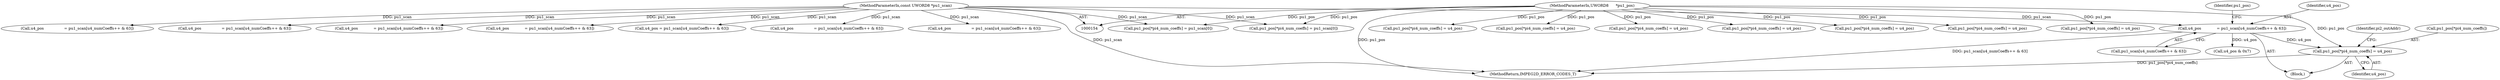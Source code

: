 digraph "0_Android_227c1f829127405e21dab1664393050c652ef71e@array" {
"1000586" [label="(Call,pu1_pos[*pi4_num_coeffs] = u4_pos)"];
"1000578" [label="(Call,u4_pos             = pu1_scan[u4_numCoeffs++ & 63])"];
"1000157" [label="(MethodParameterIn,const UWORD8 *pu1_scan)"];
"1000158" [label="(MethodParameterIn,UWORD8      *pu1_pos)"];
"1000476" [label="(Call,pu1_pos[*pi4_num_coeffs] = u4_pos)"];
"1000972" [label="(Call,pu1_pos[*pi4_num_coeffs] = u4_pos)"];
"1000580" [label="(Call,pu1_scan[u4_numCoeffs++ & 63])"];
"1000591" [label="(Identifier,u4_pos)"];
"1000588" [label="(Identifier,pu1_pos)"];
"1000734" [label="(Call,u4_pos & 0x7)"];
"1000364" [label="(Call,pu1_pos[*pi4_num_coeffs] = pu1_scan[0])"];
"1000808" [label="(Call,u4_pos                 = pu1_scan[u4_numCoeffs++ & 63])"];
"1000311" [label="(Call,pu1_pos[*pi4_num_coeffs] = pu1_scan[0])"];
"1000157" [label="(MethodParameterIn,const UWORD8 *pu1_scan)"];
"1000964" [label="(Call,u4_pos                 = pu1_scan[u4_numCoeffs++ & 63])"];
"1000907" [label="(Call,pu1_pos[*pi4_num_coeffs] = u4_pos)"];
"1000578" [label="(Call,u4_pos             = pu1_scan[u4_numCoeffs++ & 63])"];
"1000899" [label="(Call,u4_pos                 = pu1_scan[u4_numCoeffs++ & 63])"];
"1001042" [label="(Call,pu1_pos[*pi4_num_coeffs] = u4_pos)"];
"1000579" [label="(Identifier,u4_pos)"];
"1001092" [label="(MethodReturn,IMPEG2D_ERROR_CODES_T)"];
"1000645" [label="(Call,pu1_pos[*pi4_num_coeffs] = u4_pos)"];
"1000637" [label="(Call,u4_pos             = pu1_scan[u4_numCoeffs++ & 63])"];
"1000586" [label="(Call,pu1_pos[*pi4_num_coeffs] = u4_pos)"];
"1000468" [label="(Call,u4_pos             = pu1_scan[u4_numCoeffs++ & 63])"];
"1000816" [label="(Call,pu1_pos[*pi4_num_coeffs] = u4_pos)"];
"1000158" [label="(MethodParameterIn,UWORD8      *pu1_pos)"];
"1000707" [label="(Call,u4_pos = pu1_scan[u4_numCoeffs++ & 63])"];
"1001034" [label="(Call,u4_pos                 = pu1_scan[u4_numCoeffs++ & 63])"];
"1000715" [label="(Call,pu1_pos[*pi4_num_coeffs] = u4_pos)"];
"1000514" [label="(Block,)"];
"1000587" [label="(Call,pu1_pos[*pi4_num_coeffs])"];
"1000594" [label="(Identifier,pi2_outAddr)"];
"1000586" -> "1000514"  [label="AST: "];
"1000586" -> "1000591"  [label="CFG: "];
"1000587" -> "1000586"  [label="AST: "];
"1000591" -> "1000586"  [label="AST: "];
"1000594" -> "1000586"  [label="CFG: "];
"1000586" -> "1001092"  [label="DDG: pu1_pos[*pi4_num_coeffs]"];
"1000578" -> "1000586"  [label="DDG: u4_pos"];
"1000158" -> "1000586"  [label="DDG: pu1_pos"];
"1000578" -> "1000514"  [label="AST: "];
"1000578" -> "1000580"  [label="CFG: "];
"1000579" -> "1000578"  [label="AST: "];
"1000580" -> "1000578"  [label="AST: "];
"1000588" -> "1000578"  [label="CFG: "];
"1000578" -> "1001092"  [label="DDG: pu1_scan[u4_numCoeffs++ & 63]"];
"1000157" -> "1000578"  [label="DDG: pu1_scan"];
"1000578" -> "1000734"  [label="DDG: u4_pos"];
"1000157" -> "1000154"  [label="AST: "];
"1000157" -> "1001092"  [label="DDG: pu1_scan"];
"1000157" -> "1000311"  [label="DDG: pu1_scan"];
"1000157" -> "1000364"  [label="DDG: pu1_scan"];
"1000157" -> "1000468"  [label="DDG: pu1_scan"];
"1000157" -> "1000637"  [label="DDG: pu1_scan"];
"1000157" -> "1000707"  [label="DDG: pu1_scan"];
"1000157" -> "1000808"  [label="DDG: pu1_scan"];
"1000157" -> "1000899"  [label="DDG: pu1_scan"];
"1000157" -> "1000964"  [label="DDG: pu1_scan"];
"1000157" -> "1001034"  [label="DDG: pu1_scan"];
"1000158" -> "1000154"  [label="AST: "];
"1000158" -> "1001092"  [label="DDG: pu1_pos"];
"1000158" -> "1000311"  [label="DDG: pu1_pos"];
"1000158" -> "1000364"  [label="DDG: pu1_pos"];
"1000158" -> "1000476"  [label="DDG: pu1_pos"];
"1000158" -> "1000645"  [label="DDG: pu1_pos"];
"1000158" -> "1000715"  [label="DDG: pu1_pos"];
"1000158" -> "1000816"  [label="DDG: pu1_pos"];
"1000158" -> "1000907"  [label="DDG: pu1_pos"];
"1000158" -> "1000972"  [label="DDG: pu1_pos"];
"1000158" -> "1001042"  [label="DDG: pu1_pos"];
}
